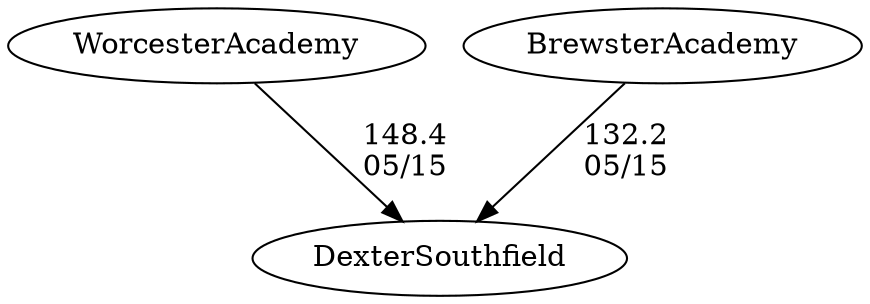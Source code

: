 digraph boys2foursDexterSouthfield {WorcesterAcademy [URL="boys2foursDexterSouthfieldWorcesterAcademy.html"];DexterSouthfield [URL="boys2foursDexterSouthfieldDexterSouthfield.html"];BrewsterAcademy [URL="boys2foursDexterSouthfieldBrewsterAcademy.html"];WorcesterAcademy -> DexterSouthfield[label="148.4
05/15", weight="-48", tooltip="NEIRA Boys & Girls Fours,Worcester Academy vs. Bancroft, Medford, Dexter-Southfield and Brewster Academy			
Distance: 1500 m Conditions: Very light winds throughout all races.
None", URL="https://www.row2k.com/results/resultspage.cfm?UID=7673709177C626391ABCF760AC9A91FE&cat=5", random="random"]; 
BrewsterAcademy -> DexterSouthfield[label="132.2
05/15", weight="-32", tooltip="NEIRA Boys & Girls Fours,Worcester Academy vs. Bancroft, Medford, Dexter-Southfield and Brewster Academy			
Distance: 1500 m Conditions: Very light winds throughout all races.
None", URL="https://www.row2k.com/results/resultspage.cfm?UID=7673709177C626391ABCF760AC9A91FE&cat=5", random="random"]}